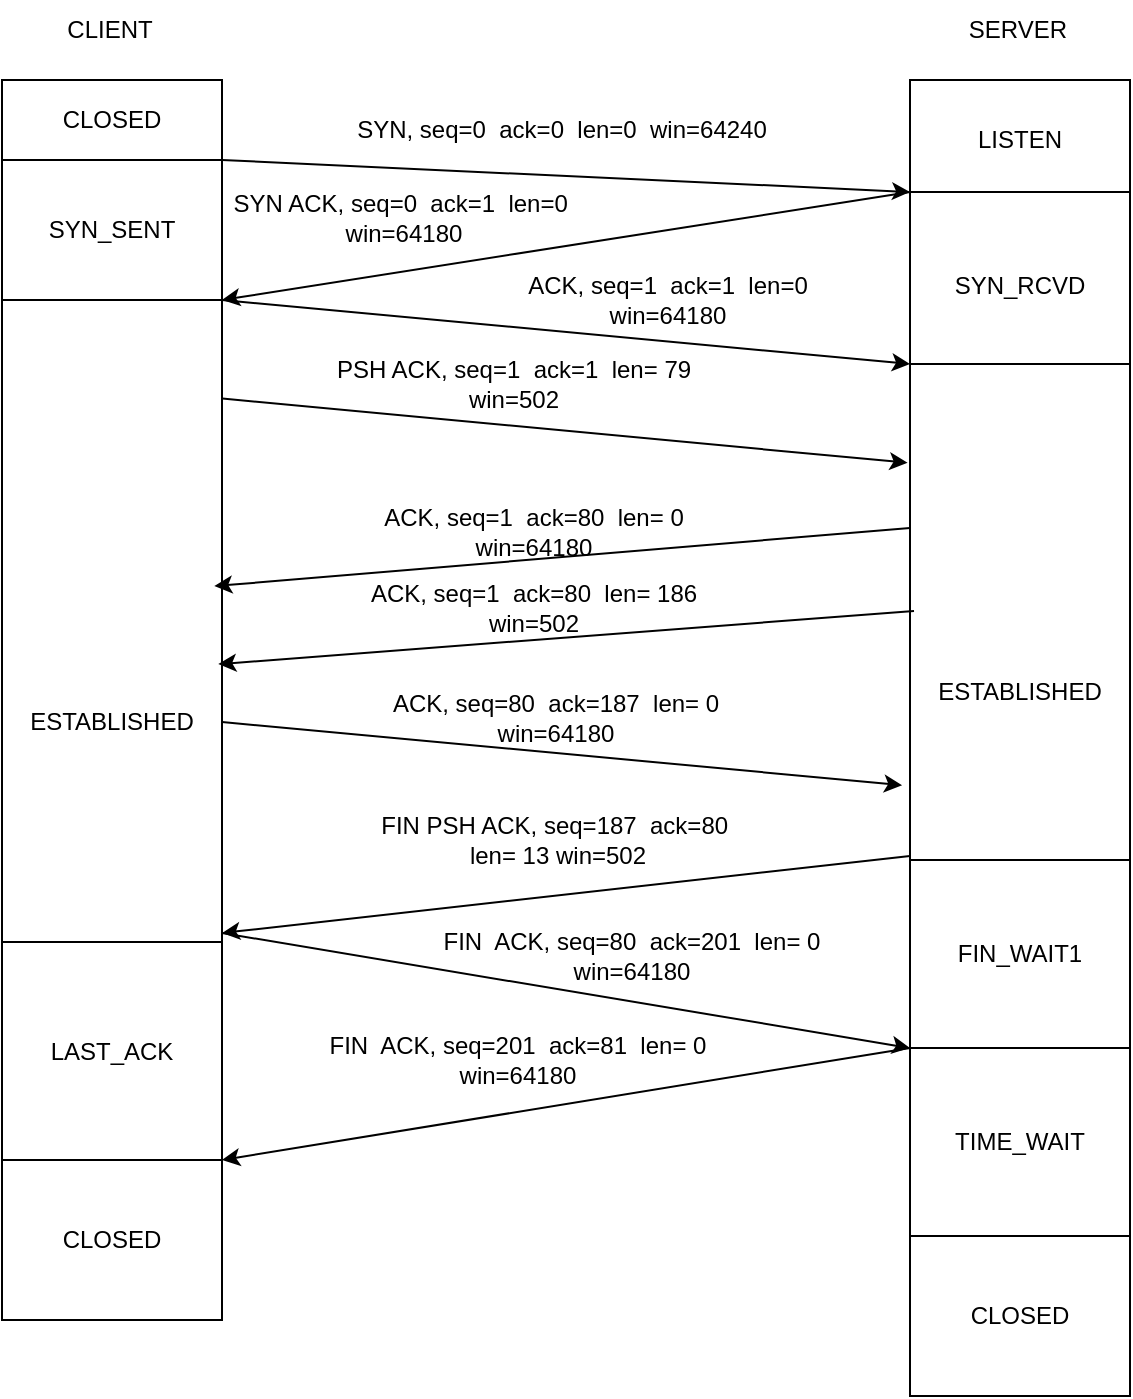 <mxfile>
    <diagram id="KQ79tkS8stOWip1VbV91" name="第 1 页">
        <mxGraphModel dx="1216" dy="596" grid="1" gridSize="10" guides="1" tooltips="1" connect="1" arrows="1" fold="1" page="1" pageScale="1" pageWidth="827" pageHeight="1169" math="0" shadow="0">
            <root>
                <mxCell id="0"/>
                <mxCell id="1" parent="0"/>
                <mxCell id="2" value="CLOSED" style="rounded=0;whiteSpace=wrap;html=1;" vertex="1" parent="1">
                    <mxGeometry x="46" y="60" width="110" height="40" as="geometry"/>
                </mxCell>
                <mxCell id="3" value="CLIENT" style="text;html=1;strokeColor=none;fillColor=none;align=center;verticalAlign=middle;whiteSpace=wrap;rounded=0;" vertex="1" parent="1">
                    <mxGeometry x="70" y="20" width="60" height="30" as="geometry"/>
                </mxCell>
                <mxCell id="4" value="LISTEN" style="rounded=0;whiteSpace=wrap;html=1;" vertex="1" parent="1">
                    <mxGeometry x="500" y="60" width="110" height="60" as="geometry"/>
                </mxCell>
                <mxCell id="5" value="SERVER" style="text;html=1;strokeColor=none;fillColor=none;align=center;verticalAlign=middle;whiteSpace=wrap;rounded=0;" vertex="1" parent="1">
                    <mxGeometry x="524" y="20" width="60" height="30" as="geometry"/>
                </mxCell>
                <mxCell id="11" style="edgeStyle=none;html=1;exitX=1;exitY=0;exitDx=0;exitDy=0;entryX=0;entryY=0;entryDx=0;entryDy=0;" edge="1" parent="1" source="7" target="8">
                    <mxGeometry relative="1" as="geometry"/>
                </mxCell>
                <mxCell id="7" value="SYN_SENT" style="rounded=0;whiteSpace=wrap;html=1;" vertex="1" parent="1">
                    <mxGeometry x="46" y="100" width="110" height="70" as="geometry"/>
                </mxCell>
                <mxCell id="12" style="edgeStyle=none;html=1;exitX=0;exitY=0;exitDx=0;exitDy=0;entryX=1;entryY=0;entryDx=0;entryDy=0;" edge="1" parent="1" source="8" target="10">
                    <mxGeometry relative="1" as="geometry"/>
                </mxCell>
                <mxCell id="8" value="SYN_RCVD" style="rounded=0;whiteSpace=wrap;html=1;" vertex="1" parent="1">
                    <mxGeometry x="500" y="116" width="110" height="94" as="geometry"/>
                </mxCell>
                <mxCell id="14" style="edgeStyle=none;html=1;exitX=1;exitY=0;exitDx=0;exitDy=0;entryX=0;entryY=0;entryDx=0;entryDy=0;" edge="1" parent="1" source="10" target="13">
                    <mxGeometry relative="1" as="geometry"/>
                </mxCell>
                <mxCell id="29" style="edgeStyle=none;html=1;exitX=0.99;exitY=0.126;exitDx=0;exitDy=0;entryX=-0.011;entryY=0.3;entryDx=0;entryDy=0;entryPerimeter=0;exitPerimeter=0;" edge="1" parent="1">
                    <mxGeometry relative="1" as="geometry">
                        <mxPoint x="154.9" y="219.172" as="sourcePoint"/>
                        <mxPoint x="498.79" y="251.4" as="targetPoint"/>
                    </mxGeometry>
                </mxCell>
                <mxCell id="33" style="edgeStyle=none;html=1;exitX=1;exitY=0.5;exitDx=0;exitDy=0;entryX=-0.036;entryY=0.642;entryDx=0;entryDy=0;entryPerimeter=0;" edge="1" parent="1" source="10" target="13">
                    <mxGeometry relative="1" as="geometry"/>
                </mxCell>
                <mxCell id="40" style="edgeStyle=none;html=1;exitX=1;exitY=0.75;exitDx=0;exitDy=0;entryX=0;entryY=1;entryDx=0;entryDy=0;" edge="1" parent="1" source="10" target="39">
                    <mxGeometry relative="1" as="geometry"/>
                </mxCell>
                <mxCell id="10" value="ESTABLISHED" style="rounded=0;whiteSpace=wrap;html=1;" vertex="1" parent="1">
                    <mxGeometry x="46" y="170" width="110" height="422" as="geometry"/>
                </mxCell>
                <mxCell id="30" style="edgeStyle=none;html=1;exitX=0;exitY=0.25;exitDx=0;exitDy=0;entryX=0.965;entryY=0.339;entryDx=0;entryDy=0;entryPerimeter=0;" edge="1" parent="1" source="13" target="10">
                    <mxGeometry relative="1" as="geometry"/>
                </mxCell>
                <mxCell id="37" style="edgeStyle=none;html=1;exitX=0;exitY=0.75;exitDx=0;exitDy=0;entryX=1;entryY=0.75;entryDx=0;entryDy=0;" edge="1" parent="1" source="13" target="10">
                    <mxGeometry relative="1" as="geometry">
                        <mxPoint x="160" y="480" as="targetPoint"/>
                    </mxGeometry>
                </mxCell>
                <mxCell id="13" value="ESTABLISHED" style="rounded=0;whiteSpace=wrap;html=1;" vertex="1" parent="1">
                    <mxGeometry x="500" y="202" width="110" height="328" as="geometry"/>
                </mxCell>
                <mxCell id="15" value="SYN, seq=0&amp;nbsp; ack=0&amp;nbsp; len=0&amp;nbsp; win=64240" style="text;html=1;strokeColor=none;fillColor=none;align=center;verticalAlign=middle;whiteSpace=wrap;rounded=0;" vertex="1" parent="1">
                    <mxGeometry x="171" y="70" width="310" height="30" as="geometry"/>
                </mxCell>
                <mxCell id="17" value="SYN ACK, seq=0&amp;nbsp; ack=1&amp;nbsp; len=0&amp;nbsp; win=64180" style="text;html=1;strokeColor=none;fillColor=none;align=center;verticalAlign=middle;whiteSpace=wrap;rounded=0;" vertex="1" parent="1">
                    <mxGeometry x="145" y="119" width="204" height="20" as="geometry"/>
                </mxCell>
                <mxCell id="20" value="&amp;nbsp;ACK, seq=1&amp;nbsp; ack=1&amp;nbsp; len=0&amp;nbsp; win=64180" style="text;html=1;strokeColor=none;fillColor=none;align=center;verticalAlign=middle;whiteSpace=wrap;rounded=0;" vertex="1" parent="1">
                    <mxGeometry x="277" y="160" width="204" height="20" as="geometry"/>
                </mxCell>
                <mxCell id="22" value="PSH ACK, seq=1&amp;nbsp; ack=1&amp;nbsp; len= 79 win=502" style="text;html=1;strokeColor=none;fillColor=none;align=center;verticalAlign=middle;whiteSpace=wrap;rounded=0;" vertex="1" parent="1">
                    <mxGeometry x="200" y="202" width="204" height="20" as="geometry"/>
                </mxCell>
                <mxCell id="26" value="ACK, seq=1&amp;nbsp; ack=80&amp;nbsp; len= 0 win=64180" style="text;html=1;strokeColor=none;fillColor=none;align=center;verticalAlign=middle;whiteSpace=wrap;rounded=0;" vertex="1" parent="1">
                    <mxGeometry x="210" y="276" width="204" height="20" as="geometry"/>
                </mxCell>
                <mxCell id="31" style="edgeStyle=none;html=1;exitX=0;exitY=0.25;exitDx=0;exitDy=0;entryX=0.965;entryY=0.339;entryDx=0;entryDy=0;entryPerimeter=0;" edge="1" parent="1">
                    <mxGeometry relative="1" as="geometry">
                        <mxPoint x="502" y="325.5" as="sourcePoint"/>
                        <mxPoint x="154.15" y="352.058" as="targetPoint"/>
                    </mxGeometry>
                </mxCell>
                <mxCell id="32" value="ACK, seq=1&amp;nbsp; ack=80&amp;nbsp; len= 186 win=502" style="text;html=1;strokeColor=none;fillColor=none;align=center;verticalAlign=middle;whiteSpace=wrap;rounded=0;" vertex="1" parent="1">
                    <mxGeometry x="210" y="314" width="204" height="20" as="geometry"/>
                </mxCell>
                <mxCell id="34" value="ACK, seq=80&amp;nbsp; ack=187&amp;nbsp; len= 0 win=64180" style="text;html=1;strokeColor=none;fillColor=none;align=center;verticalAlign=middle;whiteSpace=wrap;rounded=0;" vertex="1" parent="1">
                    <mxGeometry x="221" y="369" width="204" height="20" as="geometry"/>
                </mxCell>
                <mxCell id="38" value="FIN PSH ACK, seq=187&amp;nbsp; ack=80&amp;nbsp; len= 13 win=502" style="text;html=1;strokeColor=none;fillColor=none;align=center;verticalAlign=middle;whiteSpace=wrap;rounded=0;" vertex="1" parent="1">
                    <mxGeometry x="222" y="430" width="204" height="20" as="geometry"/>
                </mxCell>
                <mxCell id="39" value="FIN_WAIT1" style="rounded=0;whiteSpace=wrap;html=1;" vertex="1" parent="1">
                    <mxGeometry x="500" y="450" width="110" height="94" as="geometry"/>
                </mxCell>
                <mxCell id="41" value="FIN&amp;nbsp; ACK, seq=80&amp;nbsp; ack=201&amp;nbsp; len= 0 win=64180" style="text;html=1;strokeColor=none;fillColor=none;align=center;verticalAlign=middle;whiteSpace=wrap;rounded=0;" vertex="1" parent="1">
                    <mxGeometry x="259" y="488" width="204" height="20" as="geometry"/>
                </mxCell>
                <mxCell id="43" value="LAST_ACK" style="rounded=0;whiteSpace=wrap;html=1;" vertex="1" parent="1">
                    <mxGeometry x="46" y="491" width="110" height="109" as="geometry"/>
                </mxCell>
                <mxCell id="45" style="edgeStyle=none;html=1;exitX=0;exitY=0;exitDx=0;exitDy=0;entryX=1;entryY=1;entryDx=0;entryDy=0;" edge="1" parent="1" source="44" target="43">
                    <mxGeometry relative="1" as="geometry"/>
                </mxCell>
                <mxCell id="44" value="TIME_WAIT" style="rounded=0;whiteSpace=wrap;html=1;" vertex="1" parent="1">
                    <mxGeometry x="500" y="544" width="110" height="94" as="geometry"/>
                </mxCell>
                <mxCell id="46" value="FIN&amp;nbsp; ACK, seq=201&amp;nbsp; ack=81&amp;nbsp; len= 0 win=64180" style="text;html=1;strokeColor=none;fillColor=none;align=center;verticalAlign=middle;whiteSpace=wrap;rounded=0;" vertex="1" parent="1">
                    <mxGeometry x="202" y="540" width="204" height="20" as="geometry"/>
                </mxCell>
                <mxCell id="47" value="CLOSED" style="rounded=0;whiteSpace=wrap;html=1;" vertex="1" parent="1">
                    <mxGeometry x="46" y="600" width="110" height="80" as="geometry"/>
                </mxCell>
                <mxCell id="48" value="CLOSED" style="rounded=0;whiteSpace=wrap;html=1;" vertex="1" parent="1">
                    <mxGeometry x="500" y="638" width="110" height="80" as="geometry"/>
                </mxCell>
            </root>
        </mxGraphModel>
    </diagram>
</mxfile>